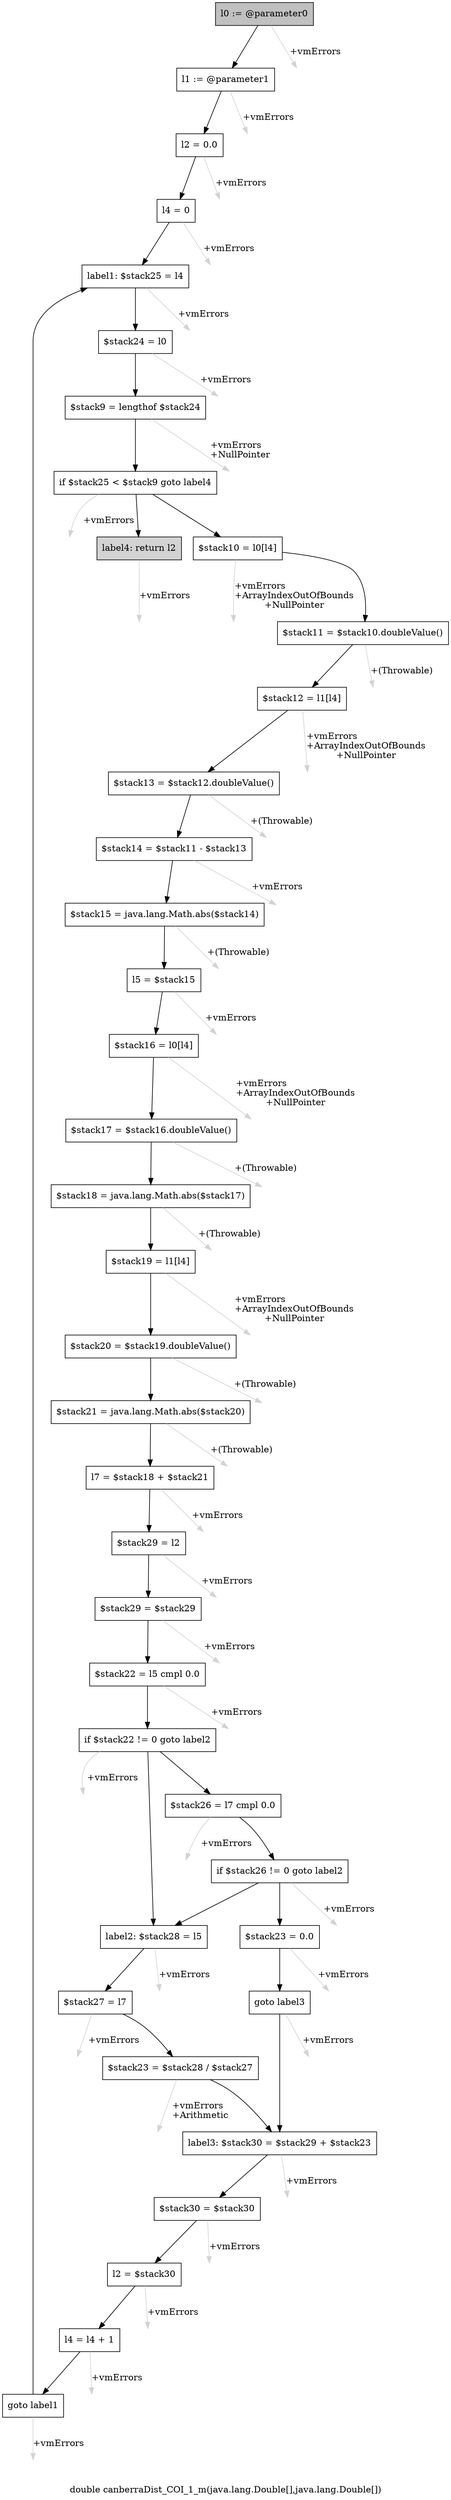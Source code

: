 digraph "double canberraDist_COI_1_m(java.lang.Double[],java.lang.Double[])" {
    label="double canberraDist_COI_1_m(java.lang.Double[],java.lang.Double[])";
    node [shape=box];
    "0" [style=filled,fillcolor=gray,label="l0 := @parameter0",];
    "1" [label="l1 := @parameter1",];
    "0"->"1" [color=black,];
    "39" [style=invis,label="Esc",];
    "0"->"39" [color=lightgray,label="\l+vmErrors",];
    "2" [label="l2 = 0.0",];
    "1"->"2" [color=black,];
    "40" [style=invis,label="Esc",];
    "1"->"40" [color=lightgray,label="\l+vmErrors",];
    "3" [label="l4 = 0",];
    "2"->"3" [color=black,];
    "41" [style=invis,label="Esc",];
    "2"->"41" [color=lightgray,label="\l+vmErrors",];
    "4" [label="label1: $stack25 = l4",];
    "3"->"4" [color=black,];
    "42" [style=invis,label="Esc",];
    "3"->"42" [color=lightgray,label="\l+vmErrors",];
    "5" [label="$stack24 = l0",];
    "4"->"5" [color=black,];
    "43" [style=invis,label="Esc",];
    "4"->"43" [color=lightgray,label="\l+vmErrors",];
    "6" [label="$stack9 = lengthof $stack24",];
    "5"->"6" [color=black,];
    "44" [style=invis,label="Esc",];
    "5"->"44" [color=lightgray,label="\l+vmErrors",];
    "7" [label="if $stack25 < $stack9 goto label4",];
    "6"->"7" [color=black,];
    "45" [style=invis,label="Esc",];
    "6"->"45" [color=lightgray,label="\l+vmErrors\l+NullPointer",];
    "8" [label="$stack10 = l0[l4]",];
    "7"->"8" [color=black,];
    "38" [style=filled,fillcolor=lightgray,label="label4: return l2",];
    "7"->"38" [color=black,];
    "46" [style=invis,label="Esc",];
    "7"->"46" [color=lightgray,label="\l+vmErrors",];
    "9" [label="$stack11 = $stack10.doubleValue()",];
    "8"->"9" [color=black,];
    "47" [style=invis,label="Esc",];
    "8"->"47" [color=lightgray,label="\l+vmErrors\l+ArrayIndexOutOfBounds\l+NullPointer",];
    "10" [label="$stack12 = l1[l4]",];
    "9"->"10" [color=black,];
    "48" [style=invis,label="Esc",];
    "9"->"48" [color=lightgray,label="\l+(Throwable)",];
    "11" [label="$stack13 = $stack12.doubleValue()",];
    "10"->"11" [color=black,];
    "49" [style=invis,label="Esc",];
    "10"->"49" [color=lightgray,label="\l+vmErrors\l+ArrayIndexOutOfBounds\l+NullPointer",];
    "12" [label="$stack14 = $stack11 - $stack13",];
    "11"->"12" [color=black,];
    "50" [style=invis,label="Esc",];
    "11"->"50" [color=lightgray,label="\l+(Throwable)",];
    "13" [label="$stack15 = java.lang.Math.abs($stack14)",];
    "12"->"13" [color=black,];
    "51" [style=invis,label="Esc",];
    "12"->"51" [color=lightgray,label="\l+vmErrors",];
    "14" [label="l5 = $stack15",];
    "13"->"14" [color=black,];
    "52" [style=invis,label="Esc",];
    "13"->"52" [color=lightgray,label="\l+(Throwable)",];
    "15" [label="$stack16 = l0[l4]",];
    "14"->"15" [color=black,];
    "53" [style=invis,label="Esc",];
    "14"->"53" [color=lightgray,label="\l+vmErrors",];
    "16" [label="$stack17 = $stack16.doubleValue()",];
    "15"->"16" [color=black,];
    "54" [style=invis,label="Esc",];
    "15"->"54" [color=lightgray,label="\l+vmErrors\l+ArrayIndexOutOfBounds\l+NullPointer",];
    "17" [label="$stack18 = java.lang.Math.abs($stack17)",];
    "16"->"17" [color=black,];
    "55" [style=invis,label="Esc",];
    "16"->"55" [color=lightgray,label="\l+(Throwable)",];
    "18" [label="$stack19 = l1[l4]",];
    "17"->"18" [color=black,];
    "56" [style=invis,label="Esc",];
    "17"->"56" [color=lightgray,label="\l+(Throwable)",];
    "19" [label="$stack20 = $stack19.doubleValue()",];
    "18"->"19" [color=black,];
    "57" [style=invis,label="Esc",];
    "18"->"57" [color=lightgray,label="\l+vmErrors\l+ArrayIndexOutOfBounds\l+NullPointer",];
    "20" [label="$stack21 = java.lang.Math.abs($stack20)",];
    "19"->"20" [color=black,];
    "58" [style=invis,label="Esc",];
    "19"->"58" [color=lightgray,label="\l+(Throwable)",];
    "21" [label="l7 = $stack18 + $stack21",];
    "20"->"21" [color=black,];
    "59" [style=invis,label="Esc",];
    "20"->"59" [color=lightgray,label="\l+(Throwable)",];
    "22" [label="$stack29 = l2",];
    "21"->"22" [color=black,];
    "60" [style=invis,label="Esc",];
    "21"->"60" [color=lightgray,label="\l+vmErrors",];
    "23" [label="$stack29 = $stack29",];
    "22"->"23" [color=black,];
    "61" [style=invis,label="Esc",];
    "22"->"61" [color=lightgray,label="\l+vmErrors",];
    "24" [label="$stack22 = l5 cmpl 0.0",];
    "23"->"24" [color=black,];
    "62" [style=invis,label="Esc",];
    "23"->"62" [color=lightgray,label="\l+vmErrors",];
    "25" [label="if $stack22 != 0 goto label2",];
    "24"->"25" [color=black,];
    "63" [style=invis,label="Esc",];
    "24"->"63" [color=lightgray,label="\l+vmErrors",];
    "26" [label="$stack26 = l7 cmpl 0.0",];
    "25"->"26" [color=black,];
    "30" [label="label2: $stack28 = l5",];
    "25"->"30" [color=black,];
    "64" [style=invis,label="Esc",];
    "25"->"64" [color=lightgray,label="\l+vmErrors",];
    "27" [label="if $stack26 != 0 goto label2",];
    "26"->"27" [color=black,];
    "65" [style=invis,label="Esc",];
    "26"->"65" [color=lightgray,label="\l+vmErrors",];
    "28" [label="$stack23 = 0.0",];
    "27"->"28" [color=black,];
    "27"->"30" [color=black,];
    "66" [style=invis,label="Esc",];
    "27"->"66" [color=lightgray,label="\l+vmErrors",];
    "29" [label="goto label3",];
    "28"->"29" [color=black,];
    "67" [style=invis,label="Esc",];
    "28"->"67" [color=lightgray,label="\l+vmErrors",];
    "33" [label="label3: $stack30 = $stack29 + $stack23",];
    "29"->"33" [color=black,];
    "68" [style=invis,label="Esc",];
    "29"->"68" [color=lightgray,label="\l+vmErrors",];
    "31" [label="$stack27 = l7",];
    "30"->"31" [color=black,];
    "69" [style=invis,label="Esc",];
    "30"->"69" [color=lightgray,label="\l+vmErrors",];
    "32" [label="$stack23 = $stack28 / $stack27",];
    "31"->"32" [color=black,];
    "70" [style=invis,label="Esc",];
    "31"->"70" [color=lightgray,label="\l+vmErrors",];
    "32"->"33" [color=black,];
    "71" [style=invis,label="Esc",];
    "32"->"71" [color=lightgray,label="\l+vmErrors\l+Arithmetic",];
    "34" [label="$stack30 = $stack30",];
    "33"->"34" [color=black,];
    "72" [style=invis,label="Esc",];
    "33"->"72" [color=lightgray,label="\l+vmErrors",];
    "35" [label="l2 = $stack30",];
    "34"->"35" [color=black,];
    "73" [style=invis,label="Esc",];
    "34"->"73" [color=lightgray,label="\l+vmErrors",];
    "36" [label="l4 = l4 + 1",];
    "35"->"36" [color=black,];
    "74" [style=invis,label="Esc",];
    "35"->"74" [color=lightgray,label="\l+vmErrors",];
    "37" [label="goto label1",];
    "36"->"37" [color=black,];
    "75" [style=invis,label="Esc",];
    "36"->"75" [color=lightgray,label="\l+vmErrors",];
    "37"->"4" [color=black,];
    "76" [style=invis,label="Esc",];
    "37"->"76" [color=lightgray,label="\l+vmErrors",];
    "77" [style=invis,label="Esc",];
    "38"->"77" [color=lightgray,label="\l+vmErrors",];
}
